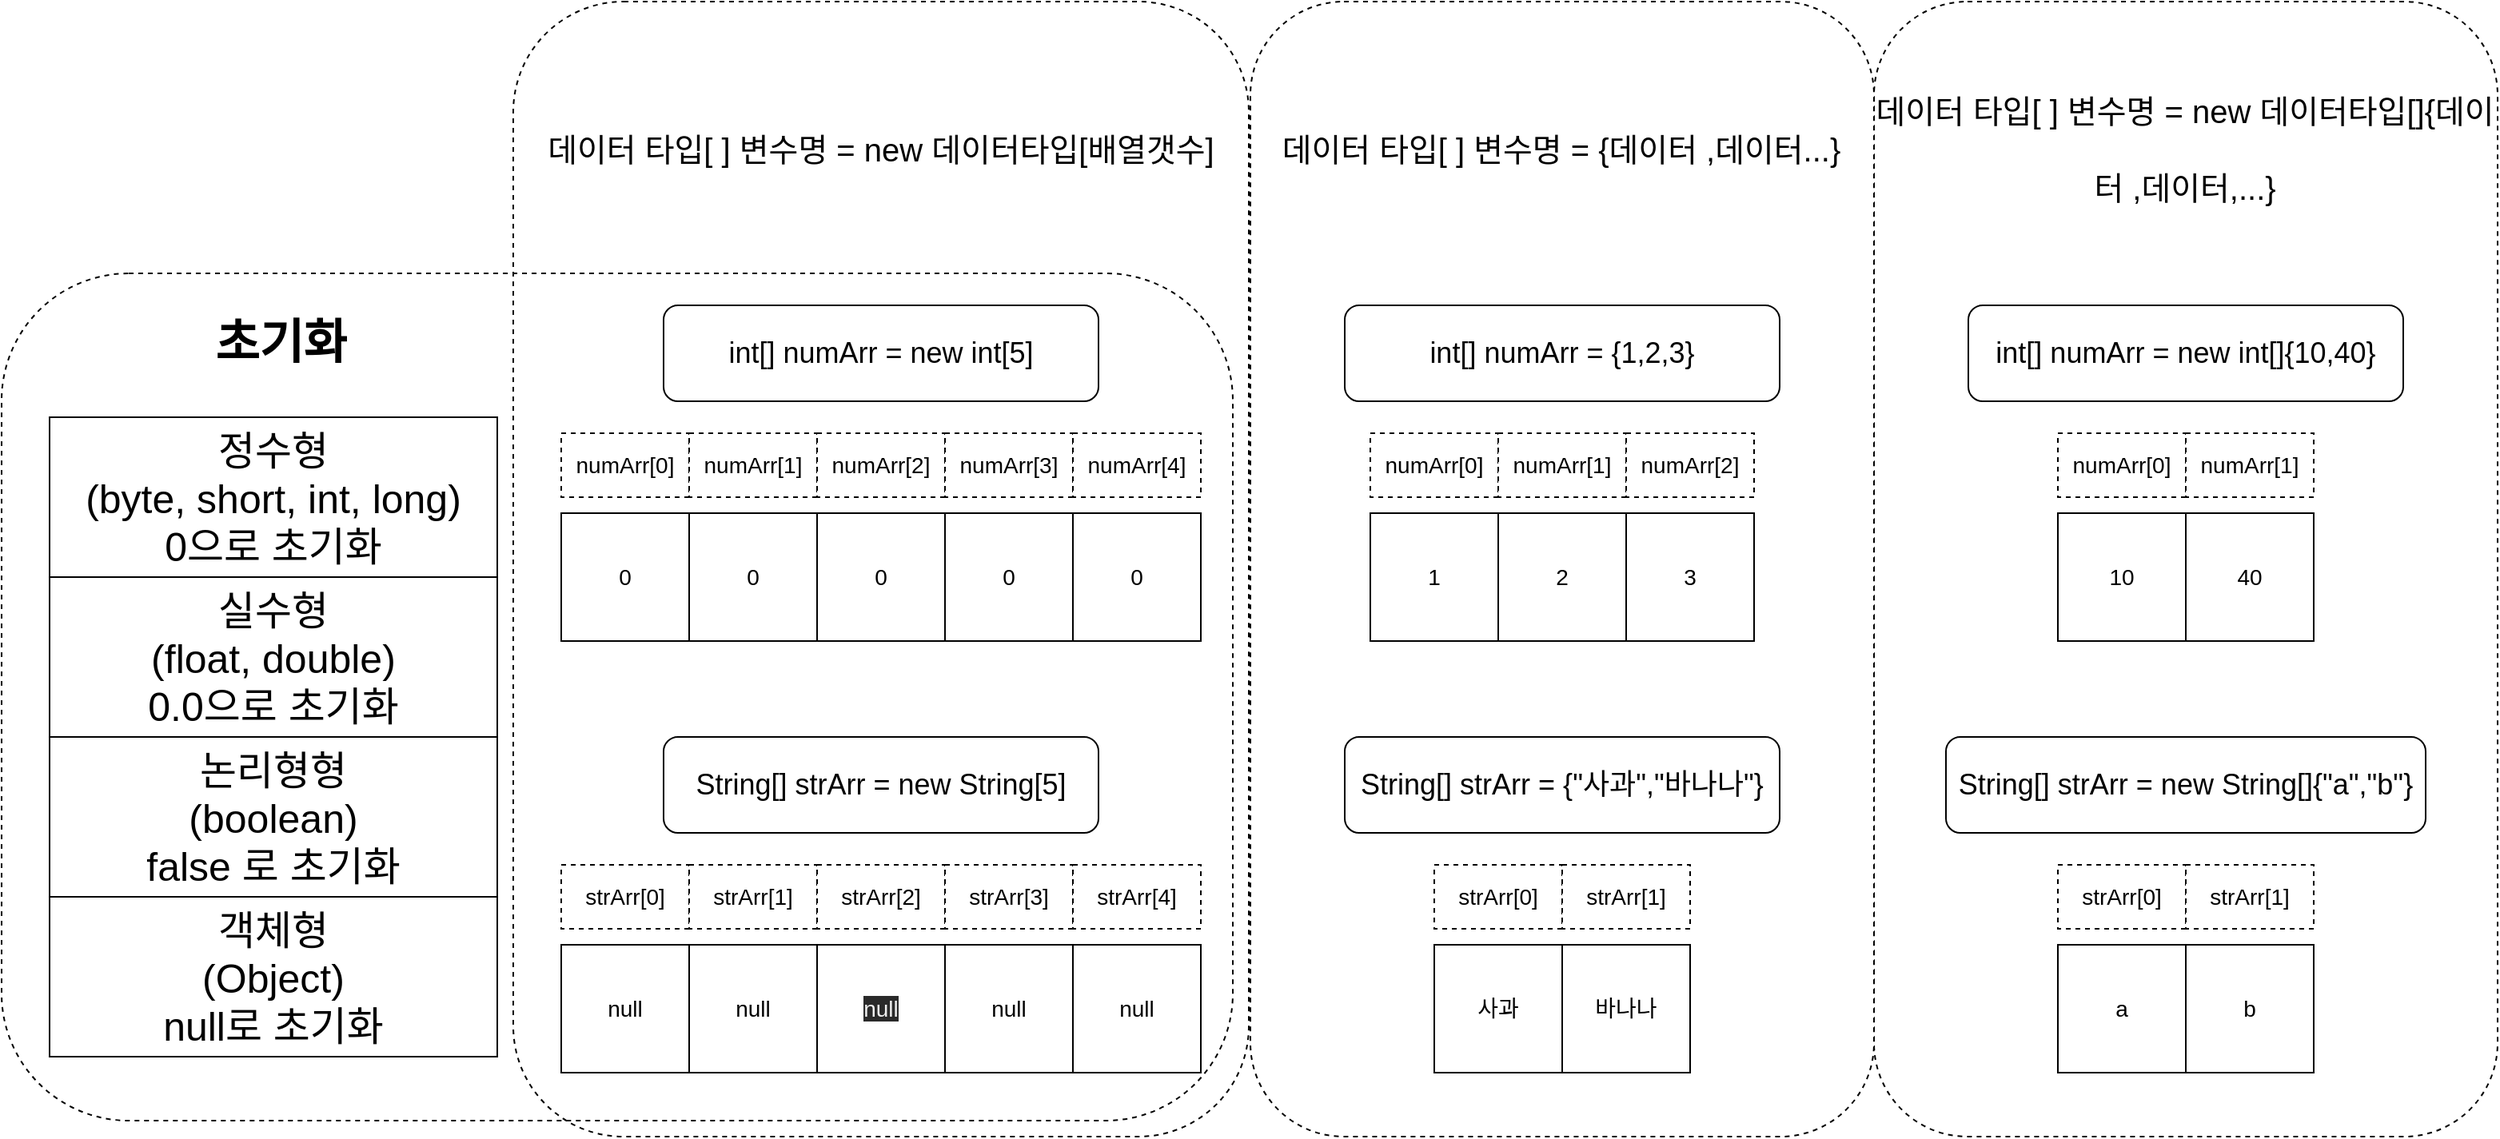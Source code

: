 <mxfile>
    <diagram id="XcmecZqmfIg-S9PDwpcb" name="Page-1">
        <mxGraphModel dx="1924" dy="2107" grid="1" gridSize="10" guides="1" tooltips="1" connect="1" arrows="1" fold="1" page="1" pageScale="1" pageWidth="827" pageHeight="1169" math="0" shadow="0">
            <root>
                <mxCell id="0"/>
                <mxCell id="1" parent="0"/>
                <mxCell id="87" value="" style="rounded=1;whiteSpace=wrap;html=1;dashed=1;fontSize=14;" vertex="1" parent="1">
                    <mxGeometry x="-30" y="-120" width="460" height="710" as="geometry"/>
                </mxCell>
                <mxCell id="96" value="" style="rounded=1;whiteSpace=wrap;html=1;dashed=1;fontSize=40;fillColor=none;" vertex="1" parent="1">
                    <mxGeometry x="-350" y="50" width="770" height="530" as="geometry"/>
                </mxCell>
                <mxCell id="89" value="" style="rounded=1;whiteSpace=wrap;html=1;dashed=1;fontSize=14;" vertex="1" parent="1">
                    <mxGeometry x="821" y="-120" width="390" height="710" as="geometry"/>
                </mxCell>
                <mxCell id="88" value="" style="rounded=1;whiteSpace=wrap;html=1;dashed=1;fontSize=14;" vertex="1" parent="1">
                    <mxGeometry x="431" y="-120" width="390" height="710" as="geometry"/>
                </mxCell>
                <mxCell id="79" value="" style="group" vertex="1" connectable="0" parent="1">
                    <mxGeometry y="70" width="400" height="210" as="geometry"/>
                </mxCell>
                <mxCell id="3" value="0" style="whiteSpace=wrap;html=1;aspect=fixed;fontSize=14;" parent="79" vertex="1">
                    <mxGeometry y="130" width="80" height="80" as="geometry"/>
                </mxCell>
                <mxCell id="4" value="0" style="whiteSpace=wrap;html=1;aspect=fixed;fontSize=14;" parent="79" vertex="1">
                    <mxGeometry x="80" y="130" width="80" height="80" as="geometry"/>
                </mxCell>
                <mxCell id="5" value="0" style="whiteSpace=wrap;html=1;aspect=fixed;fontSize=14;" parent="79" vertex="1">
                    <mxGeometry x="160" y="130" width="80" height="80" as="geometry"/>
                </mxCell>
                <mxCell id="6" value="0" style="whiteSpace=wrap;html=1;aspect=fixed;fontSize=14;" parent="79" vertex="1">
                    <mxGeometry x="240" y="130" width="80" height="80" as="geometry"/>
                </mxCell>
                <mxCell id="7" value="0" style="whiteSpace=wrap;html=1;aspect=fixed;fontSize=14;" parent="79" vertex="1">
                    <mxGeometry x="320" y="130" width="80" height="80" as="geometry"/>
                </mxCell>
                <mxCell id="8" value="&lt;font style=&quot;font-size: 18px&quot;&gt;int[] numArr = new int[5]&lt;/font&gt;" style="rounded=1;whiteSpace=wrap;html=1;" parent="79" vertex="1">
                    <mxGeometry x="64" width="272" height="60" as="geometry"/>
                </mxCell>
                <mxCell id="16" value="numArr[0]" style="whiteSpace=wrap;html=1;resizeHeight=0;resizeWidth=0;resizable=1;imageAspect=1;dashed=1;fontSize=14;" parent="79" vertex="1">
                    <mxGeometry y="80" width="80" height="40" as="geometry"/>
                </mxCell>
                <mxCell id="18" value="numArr[1]" style="whiteSpace=wrap;html=1;resizeHeight=0;resizeWidth=0;resizable=1;imageAspect=1;dashed=1;fontSize=14;" vertex="1" parent="79">
                    <mxGeometry x="80" y="80" width="80" height="40" as="geometry"/>
                </mxCell>
                <mxCell id="19" value="numArr[2]" style="whiteSpace=wrap;html=1;resizeHeight=0;resizeWidth=0;resizable=1;imageAspect=1;dashed=1;fontSize=14;" vertex="1" parent="79">
                    <mxGeometry x="160" y="80" width="80" height="40" as="geometry"/>
                </mxCell>
                <mxCell id="20" value="numArr[3]" style="whiteSpace=wrap;html=1;resizeHeight=0;resizeWidth=0;resizable=1;imageAspect=1;dashed=1;fontSize=14;" vertex="1" parent="79">
                    <mxGeometry x="240" y="80" width="80" height="40" as="geometry"/>
                </mxCell>
                <mxCell id="23" value="numArr[4]" style="whiteSpace=wrap;html=1;resizeHeight=0;resizeWidth=0;resizable=1;imageAspect=1;dashed=1;fontSize=14;" vertex="1" parent="79">
                    <mxGeometry x="320" y="80" width="80" height="40" as="geometry"/>
                </mxCell>
                <mxCell id="80" value="" style="group" vertex="1" connectable="0" parent="1">
                    <mxGeometry x="490" y="70" width="272" height="210" as="geometry"/>
                </mxCell>
                <mxCell id="44" value="&lt;font style=&quot;font-size: 18px&quot;&gt;int[] numArr = {1,2,3}&lt;/font&gt;" style="rounded=1;whiteSpace=wrap;html=1;" vertex="1" parent="80">
                    <mxGeometry width="272" height="60" as="geometry"/>
                </mxCell>
                <mxCell id="62" value="" style="group" vertex="1" connectable="0" parent="80">
                    <mxGeometry x="16" y="80" width="240" height="130" as="geometry"/>
                </mxCell>
                <mxCell id="39" value="1" style="whiteSpace=wrap;html=1;aspect=fixed;fontSize=14;" vertex="1" parent="62">
                    <mxGeometry y="50" width="80" height="80" as="geometry"/>
                </mxCell>
                <mxCell id="40" value="2" style="whiteSpace=wrap;html=1;aspect=fixed;fontSize=14;" vertex="1" parent="62">
                    <mxGeometry x="80" y="50" width="80" height="80" as="geometry"/>
                </mxCell>
                <mxCell id="41" value="3" style="whiteSpace=wrap;html=1;aspect=fixed;fontSize=14;" vertex="1" parent="62">
                    <mxGeometry x="160" y="50" width="80" height="80" as="geometry"/>
                </mxCell>
                <mxCell id="45" value="numArr[0]" style="whiteSpace=wrap;html=1;resizeHeight=0;resizeWidth=0;resizable=1;imageAspect=1;dashed=1;fontSize=14;" vertex="1" parent="62">
                    <mxGeometry width="80" height="40" as="geometry"/>
                </mxCell>
                <mxCell id="46" value="numArr[1]" style="whiteSpace=wrap;html=1;resizeHeight=0;resizeWidth=0;resizable=1;imageAspect=1;dashed=1;fontSize=14;" vertex="1" parent="62">
                    <mxGeometry x="80" width="80" height="40" as="geometry"/>
                </mxCell>
                <mxCell id="47" value="numArr[2]" style="whiteSpace=wrap;html=1;resizeHeight=0;resizeWidth=0;resizable=1;imageAspect=1;dashed=1;fontSize=14;" vertex="1" parent="62">
                    <mxGeometry x="160" width="80" height="40" as="geometry"/>
                </mxCell>
                <mxCell id="82" value="" style="group" vertex="1" connectable="0" parent="1">
                    <mxGeometry x="880" y="70" width="272" height="210" as="geometry"/>
                </mxCell>
                <mxCell id="63" value="&lt;font style=&quot;font-size: 18px&quot;&gt;int[] numArr = new int[]{10,40}&lt;/font&gt;" style="rounded=1;whiteSpace=wrap;html=1;" vertex="1" parent="82">
                    <mxGeometry width="272" height="60" as="geometry"/>
                </mxCell>
                <mxCell id="70" value="" style="group" vertex="1" connectable="0" parent="82">
                    <mxGeometry x="12" y="80" width="240" height="130" as="geometry"/>
                </mxCell>
                <mxCell id="78" value="" style="group" vertex="1" connectable="0" parent="70">
                    <mxGeometry x="44" width="160" height="130" as="geometry"/>
                </mxCell>
                <mxCell id="71" value="10" style="whiteSpace=wrap;html=1;aspect=fixed;fontSize=14;" vertex="1" parent="78">
                    <mxGeometry y="50" width="80" height="80" as="geometry"/>
                </mxCell>
                <mxCell id="72" value="40" style="whiteSpace=wrap;html=1;aspect=fixed;fontSize=14;" vertex="1" parent="78">
                    <mxGeometry x="80" y="50" width="80" height="80" as="geometry"/>
                </mxCell>
                <mxCell id="74" value="numArr[0]" style="whiteSpace=wrap;html=1;resizeHeight=0;resizeWidth=0;resizable=1;imageAspect=1;dashed=1;fontSize=14;" vertex="1" parent="78">
                    <mxGeometry width="80" height="40" as="geometry"/>
                </mxCell>
                <mxCell id="75" value="numArr[1]" style="whiteSpace=wrap;html=1;resizeHeight=0;resizeWidth=0;resizable=1;imageAspect=1;dashed=1;fontSize=14;" vertex="1" parent="78">
                    <mxGeometry x="80" width="80" height="40" as="geometry"/>
                </mxCell>
                <mxCell id="83" value="" style="group" vertex="1" connectable="0" parent="1">
                    <mxGeometry x="866" y="340" width="300" height="210" as="geometry"/>
                </mxCell>
                <mxCell id="64" value="&lt;font style=&quot;font-size: 18px&quot;&gt;String[] strArr = new String[]{&quot;a&quot;,&quot;b&quot;}&lt;/font&gt;" style="rounded=1;whiteSpace=wrap;html=1;" vertex="1" parent="83">
                    <mxGeometry width="300" height="60" as="geometry"/>
                </mxCell>
                <mxCell id="65" value="" style="group" vertex="1" connectable="0" parent="83">
                    <mxGeometry x="70" y="80" width="160" height="130" as="geometry"/>
                </mxCell>
                <mxCell id="66" value="a" style="whiteSpace=wrap;html=1;aspect=fixed;fontSize=14;" vertex="1" parent="65">
                    <mxGeometry y="50" width="80" height="80" as="geometry"/>
                </mxCell>
                <mxCell id="67" value="b" style="whiteSpace=wrap;html=1;aspect=fixed;fontSize=14;" vertex="1" parent="65">
                    <mxGeometry x="80" y="50" width="80" height="80" as="geometry"/>
                </mxCell>
                <mxCell id="68" value="strArr[0]" style="whiteSpace=wrap;html=1;resizeHeight=0;resizeWidth=0;resizable=1;imageAspect=1;dashed=1;fontSize=14;" vertex="1" parent="65">
                    <mxGeometry width="80" height="40" as="geometry"/>
                </mxCell>
                <mxCell id="69" value="strArr[1]" style="whiteSpace=wrap;html=1;resizeHeight=0;resizeWidth=0;resizable=1;imageAspect=1;dashed=1;fontSize=14;" vertex="1" parent="65">
                    <mxGeometry x="80" width="80" height="40" as="geometry"/>
                </mxCell>
                <mxCell id="85" value="" style="group" vertex="1" connectable="0" parent="1">
                    <mxGeometry x="490" y="340" width="272" height="210" as="geometry"/>
                </mxCell>
                <mxCell id="60" value="&lt;font style=&quot;font-size: 18px&quot;&gt;String[] strArr = {&quot;사과&quot;,&quot;바나나&quot;}&lt;/font&gt;" style="rounded=1;whiteSpace=wrap;html=1;" vertex="1" parent="85">
                    <mxGeometry width="272" height="60" as="geometry"/>
                </mxCell>
                <mxCell id="61" value="" style="group" vertex="1" connectable="0" parent="85">
                    <mxGeometry x="56" y="80" width="160" height="130" as="geometry"/>
                </mxCell>
                <mxCell id="50" value="사과" style="whiteSpace=wrap;html=1;aspect=fixed;fontSize=14;" vertex="1" parent="61">
                    <mxGeometry y="50" width="80" height="80" as="geometry"/>
                </mxCell>
                <mxCell id="51" value="바나나" style="whiteSpace=wrap;html=1;aspect=fixed;fontSize=14;" vertex="1" parent="61">
                    <mxGeometry x="80" y="50" width="80" height="80" as="geometry"/>
                </mxCell>
                <mxCell id="55" value="strArr[0]" style="whiteSpace=wrap;html=1;resizeHeight=0;resizeWidth=0;resizable=1;imageAspect=1;dashed=1;fontSize=14;" vertex="1" parent="61">
                    <mxGeometry width="80" height="40" as="geometry"/>
                </mxCell>
                <mxCell id="56" value="strArr[1]" style="whiteSpace=wrap;html=1;resizeHeight=0;resizeWidth=0;resizable=1;imageAspect=1;dashed=1;fontSize=14;" vertex="1" parent="61">
                    <mxGeometry x="80" width="80" height="40" as="geometry"/>
                </mxCell>
                <mxCell id="86" value="" style="group" vertex="1" connectable="0" parent="1">
                    <mxGeometry y="340" width="400" height="210" as="geometry"/>
                </mxCell>
                <mxCell id="24" value="null" style="whiteSpace=wrap;html=1;aspect=fixed;fontSize=14;" vertex="1" parent="86">
                    <mxGeometry y="130" width="80" height="80" as="geometry"/>
                </mxCell>
                <mxCell id="25" value="null" style="whiteSpace=wrap;html=1;aspect=fixed;fontSize=14;" vertex="1" parent="86">
                    <mxGeometry x="80" y="130" width="80" height="80" as="geometry"/>
                </mxCell>
                <mxCell id="26" value="&#10;&#10;&lt;span style=&quot;color: rgb(240, 240, 240); font-family: helvetica; font-size: 14px; font-style: normal; font-weight: 400; letter-spacing: normal; text-align: center; text-indent: 0px; text-transform: none; word-spacing: 0px; background-color: rgb(42, 42, 42); display: inline; float: none;&quot;&gt;null&lt;/span&gt;&#10;&#10;" style="whiteSpace=wrap;html=1;aspect=fixed;fontSize=14;" vertex="1" parent="86">
                    <mxGeometry x="160" y="130" width="80" height="80" as="geometry"/>
                </mxCell>
                <mxCell id="27" value="null" style="whiteSpace=wrap;html=1;aspect=fixed;fontSize=14;" vertex="1" parent="86">
                    <mxGeometry x="240" y="130" width="80" height="80" as="geometry"/>
                </mxCell>
                <mxCell id="28" value="null" style="whiteSpace=wrap;html=1;aspect=fixed;fontSize=14;" vertex="1" parent="86">
                    <mxGeometry x="320" y="130" width="80" height="80" as="geometry"/>
                </mxCell>
                <mxCell id="30" value="strArr[0]" style="whiteSpace=wrap;html=1;resizeHeight=0;resizeWidth=0;resizable=1;imageAspect=1;dashed=1;fontSize=14;" vertex="1" parent="86">
                    <mxGeometry y="80" width="80" height="40" as="geometry"/>
                </mxCell>
                <mxCell id="31" value="strArr[1]" style="whiteSpace=wrap;html=1;resizeHeight=0;resizeWidth=0;resizable=1;imageAspect=1;dashed=1;fontSize=14;" vertex="1" parent="86">
                    <mxGeometry x="80" y="80" width="80" height="40" as="geometry"/>
                </mxCell>
                <mxCell id="32" value="strArr[2]" style="whiteSpace=wrap;html=1;resizeHeight=0;resizeWidth=0;resizable=1;imageAspect=1;dashed=1;fontSize=14;" vertex="1" parent="86">
                    <mxGeometry x="160" y="80" width="80" height="40" as="geometry"/>
                </mxCell>
                <mxCell id="33" value="strArr[3]" style="whiteSpace=wrap;html=1;resizeHeight=0;resizeWidth=0;resizable=1;imageAspect=1;dashed=1;fontSize=14;" vertex="1" parent="86">
                    <mxGeometry x="240" y="80" width="80" height="40" as="geometry"/>
                </mxCell>
                <mxCell id="34" value="strArr[4]" style="whiteSpace=wrap;html=1;resizeHeight=0;resizeWidth=0;resizable=1;imageAspect=1;dashed=1;fontSize=14;" vertex="1" parent="86">
                    <mxGeometry x="320" y="80" width="80" height="40" as="geometry"/>
                </mxCell>
                <mxCell id="35" value="&lt;font style=&quot;font-size: 18px&quot;&gt;String[] strArr = new String[5]&lt;/font&gt;" style="rounded=1;whiteSpace=wrap;html=1;" vertex="1" parent="86">
                    <mxGeometry x="64" width="272" height="60" as="geometry"/>
                </mxCell>
                <mxCell id="91" value="&lt;font style=&quot;font-size: 20px&quot;&gt;데이터 타입[ ] 변수명 = new 데이터타입[배열갯수]&lt;/font&gt;" style="text;html=1;strokeColor=none;fillColor=none;align=center;verticalAlign=middle;whiteSpace=wrap;rounded=0;dashed=1;fontSize=40;" vertex="1" parent="1">
                    <mxGeometry x="-30" y="-70" width="460" height="70" as="geometry"/>
                </mxCell>
                <mxCell id="93" value="&lt;font style=&quot;font-size: 20px&quot;&gt;데이터 타입[ ] 변수명 = {데이터 ,데이터...}&lt;/font&gt;" style="text;html=1;strokeColor=none;fillColor=none;align=center;verticalAlign=middle;whiteSpace=wrap;rounded=0;dashed=1;fontSize=40;" vertex="1" parent="1">
                    <mxGeometry x="431" y="-70" width="389" height="70" as="geometry"/>
                </mxCell>
                <mxCell id="95" value="&lt;font style=&quot;font-size: 20px&quot;&gt;데이터 타입[ ] 변수명 = new 데이터타입[]{데이터 ,데이터,...}&lt;/font&gt;" style="text;html=1;strokeColor=none;fillColor=none;align=center;verticalAlign=middle;whiteSpace=wrap;rounded=0;dashed=1;fontSize=40;" vertex="1" parent="1">
                    <mxGeometry x="821" y="-70" width="389" height="70" as="geometry"/>
                </mxCell>
                <mxCell id="97" value="&lt;h1 style=&quot;font-size: 30px&quot;&gt;초기화&lt;/h1&gt;" style="text;html=1;strokeColor=none;fillColor=none;spacing=5;spacingTop=-20;whiteSpace=wrap;overflow=hidden;rounded=0;dashed=1;fontSize=30;align=center;verticalAlign=middle;" vertex="1" parent="1">
                    <mxGeometry x="-270" y="70" width="190" height="40" as="geometry"/>
                </mxCell>
                <mxCell id="98" value="정수형&lt;br&gt;(byte, short, int, long)&lt;br&gt;0으로 초기화" style="rounded=0;whiteSpace=wrap;html=1;fillColor=none;fontSize=25;align=center;" vertex="1" parent="1">
                    <mxGeometry x="-320" y="140" width="280" height="100" as="geometry"/>
                </mxCell>
                <mxCell id="99" value="실수형&lt;br&gt;(float, double)&lt;br&gt;0.0으로 초기화" style="rounded=0;whiteSpace=wrap;html=1;fillColor=none;fontSize=25;align=center;" vertex="1" parent="1">
                    <mxGeometry x="-320" y="240" width="280" height="100" as="geometry"/>
                </mxCell>
                <mxCell id="100" value="논리형형&lt;br&gt;(boolean)&lt;br&gt;false 로 초기화" style="rounded=0;whiteSpace=wrap;html=1;fillColor=none;fontSize=25;align=center;" vertex="1" parent="1">
                    <mxGeometry x="-320" y="340" width="280" height="100" as="geometry"/>
                </mxCell>
                <mxCell id="101" value="객체형&lt;br&gt;(Object)&lt;br&gt;null로 초기화" style="rounded=0;whiteSpace=wrap;html=1;fillColor=none;fontSize=25;align=center;" vertex="1" parent="1">
                    <mxGeometry x="-320" y="440" width="280" height="100" as="geometry"/>
                </mxCell>
            </root>
        </mxGraphModel>
    </diagram>
</mxfile>